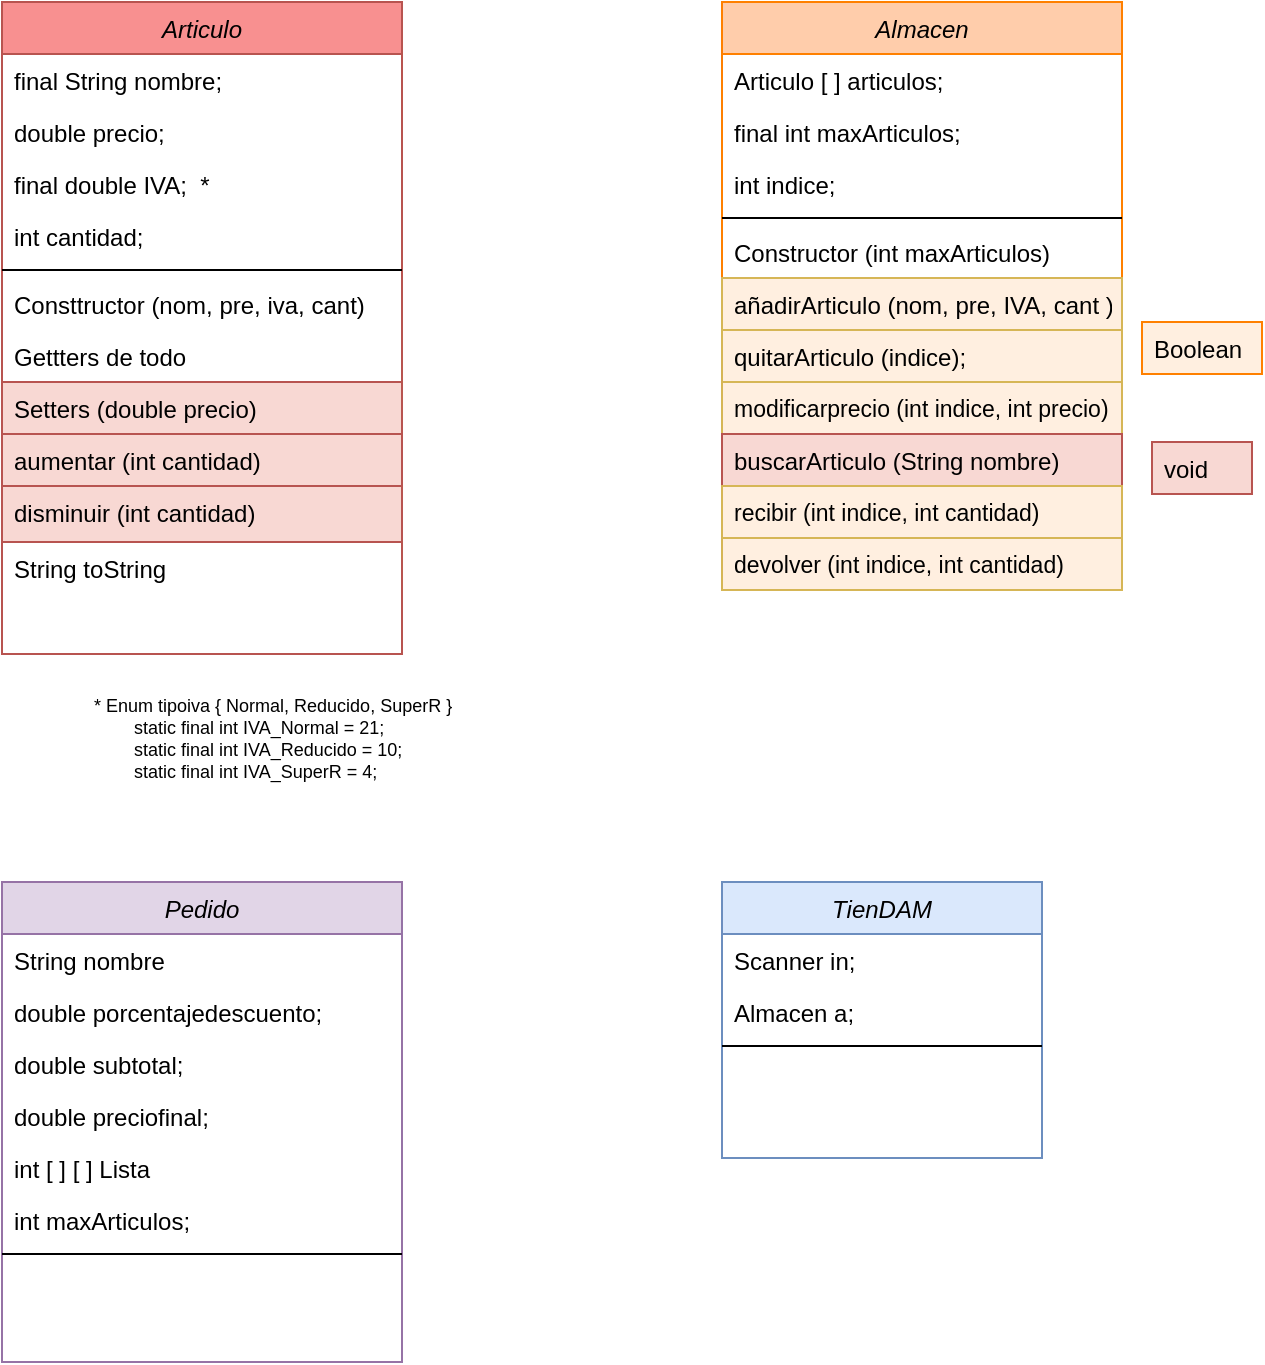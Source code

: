 <mxfile version="21.2.4" type="github">
  <diagram id="C5RBs43oDa-KdzZeNtuy" name="Page-1">
    <mxGraphModel dx="1120" dy="494" grid="1" gridSize="10" guides="1" tooltips="1" connect="1" arrows="1" fold="1" page="1" pageScale="1" pageWidth="827" pageHeight="1169" math="0" shadow="0">
      <root>
        <mxCell id="WIyWlLk6GJQsqaUBKTNV-0" />
        <mxCell id="WIyWlLk6GJQsqaUBKTNV-1" parent="WIyWlLk6GJQsqaUBKTNV-0" />
        <mxCell id="zkfFHV4jXpPFQw0GAbJ--0" value="Articulo" style="swimlane;fontStyle=2;align=center;verticalAlign=top;childLayout=stackLayout;horizontal=1;startSize=26;horizontalStack=0;resizeParent=1;resizeLast=0;collapsible=1;marginBottom=0;rounded=0;shadow=0;strokeWidth=1;fillColor=#F89090;strokeColor=#b85450;" parent="WIyWlLk6GJQsqaUBKTNV-1" vertex="1">
          <mxGeometry x="120" y="40" width="200" height="326" as="geometry">
            <mxRectangle x="230" y="140" width="160" height="26" as="alternateBounds" />
          </mxGeometry>
        </mxCell>
        <mxCell id="zkfFHV4jXpPFQw0GAbJ--1" value="final String nombre;" style="text;align=left;verticalAlign=top;spacingLeft=4;spacingRight=4;overflow=hidden;rotatable=0;points=[[0,0.5],[1,0.5]];portConstraint=eastwest;" parent="zkfFHV4jXpPFQw0GAbJ--0" vertex="1">
          <mxGeometry y="26" width="200" height="26" as="geometry" />
        </mxCell>
        <mxCell id="zkfFHV4jXpPFQw0GAbJ--2" value="double precio;" style="text;align=left;verticalAlign=top;spacingLeft=4;spacingRight=4;overflow=hidden;rotatable=0;points=[[0,0.5],[1,0.5]];portConstraint=eastwest;rounded=0;shadow=0;html=0;" parent="zkfFHV4jXpPFQw0GAbJ--0" vertex="1">
          <mxGeometry y="52" width="200" height="26" as="geometry" />
        </mxCell>
        <mxCell id="UgTK0vfiv1B_xGyF4S4M-23" value="final double IVA;  *" style="text;align=left;verticalAlign=top;spacingLeft=4;spacingRight=4;overflow=hidden;rotatable=0;points=[[0,0.5],[1,0.5]];portConstraint=eastwest;rounded=0;shadow=0;html=0;" parent="zkfFHV4jXpPFQw0GAbJ--0" vertex="1">
          <mxGeometry y="78" width="200" height="26" as="geometry" />
        </mxCell>
        <mxCell id="UgTK0vfiv1B_xGyF4S4M-18" value="int cantidad;" style="text;align=left;verticalAlign=top;spacingLeft=4;spacingRight=4;overflow=hidden;rotatable=0;points=[[0,0.5],[1,0.5]];portConstraint=eastwest;rounded=0;shadow=0;html=0;" parent="zkfFHV4jXpPFQw0GAbJ--0" vertex="1">
          <mxGeometry y="104" width="200" height="26" as="geometry" />
        </mxCell>
        <mxCell id="zkfFHV4jXpPFQw0GAbJ--4" value="" style="line;html=1;strokeWidth=1;align=left;verticalAlign=middle;spacingTop=-1;spacingLeft=3;spacingRight=3;rotatable=0;labelPosition=right;points=[];portConstraint=eastwest;" parent="zkfFHV4jXpPFQw0GAbJ--0" vertex="1">
          <mxGeometry y="130" width="200" height="8" as="geometry" />
        </mxCell>
        <mxCell id="UgTK0vfiv1B_xGyF4S4M-29" value="Consttructor (nom, pre, iva, cant)" style="text;align=left;verticalAlign=top;spacingLeft=4;spacingRight=4;overflow=hidden;rotatable=0;points=[[0,0.5],[1,0.5]];portConstraint=eastwest;rounded=0;shadow=0;html=0;" parent="zkfFHV4jXpPFQw0GAbJ--0" vertex="1">
          <mxGeometry y="138" width="200" height="26" as="geometry" />
        </mxCell>
        <mxCell id="UgTK0vfiv1B_xGyF4S4M-30" value="Gettters de todo" style="text;align=left;verticalAlign=top;spacingLeft=4;spacingRight=4;overflow=hidden;rotatable=0;points=[[0,0.5],[1,0.5]];portConstraint=eastwest;rounded=0;shadow=0;html=0;" parent="zkfFHV4jXpPFQw0GAbJ--0" vertex="1">
          <mxGeometry y="164" width="200" height="26" as="geometry" />
        </mxCell>
        <mxCell id="UgTK0vfiv1B_xGyF4S4M-31" value="Setters (double precio)" style="text;align=left;verticalAlign=top;spacingLeft=4;spacingRight=4;overflow=hidden;rotatable=0;points=[[0,0.5],[1,0.5]];portConstraint=eastwest;rounded=0;shadow=0;html=0;fillColor=#F8D8D3;strokeColor=#b85450;" parent="zkfFHV4jXpPFQw0GAbJ--0" vertex="1">
          <mxGeometry y="190" width="200" height="26" as="geometry" />
        </mxCell>
        <mxCell id="UgTK0vfiv1B_xGyF4S4M-32" value="aumentar (int cantidad)" style="text;align=left;verticalAlign=top;spacingLeft=4;spacingRight=4;overflow=hidden;rotatable=0;points=[[0,0.5],[1,0.5]];portConstraint=eastwest;rounded=0;shadow=0;html=0;fillColor=#F8D8D3;strokeColor=#b85450;" parent="zkfFHV4jXpPFQw0GAbJ--0" vertex="1">
          <mxGeometry y="216" width="200" height="26" as="geometry" />
        </mxCell>
        <mxCell id="UgTK0vfiv1B_xGyF4S4M-33" value="disminuir (int cantidad)" style="text;align=left;verticalAlign=top;spacingLeft=4;spacingRight=4;overflow=hidden;rotatable=0;points=[[0,0.5],[1,0.5]];portConstraint=eastwest;rounded=0;shadow=0;html=0;fillColor=#F8D8D3;strokeColor=#b85450;" parent="zkfFHV4jXpPFQw0GAbJ--0" vertex="1">
          <mxGeometry y="242" width="200" height="28" as="geometry" />
        </mxCell>
        <mxCell id="UgTK0vfiv1B_xGyF4S4M-34" value="String toString" style="text;align=left;verticalAlign=top;spacingLeft=4;spacingRight=4;overflow=hidden;rotatable=0;points=[[0,0.5],[1,0.5]];portConstraint=eastwest;rounded=0;shadow=0;html=0;" parent="zkfFHV4jXpPFQw0GAbJ--0" vertex="1">
          <mxGeometry y="270" width="200" height="26" as="geometry" />
        </mxCell>
        <mxCell id="UgTK0vfiv1B_xGyF4S4M-0" value="TienDAM" style="swimlane;fontStyle=2;align=center;verticalAlign=top;childLayout=stackLayout;horizontal=1;startSize=26;horizontalStack=0;resizeParent=1;resizeLast=0;collapsible=1;marginBottom=0;rounded=0;shadow=0;strokeWidth=1;fillColor=#dae8fc;strokeColor=#6c8ebf;" parent="WIyWlLk6GJQsqaUBKTNV-1" vertex="1">
          <mxGeometry x="480" y="480" width="160" height="138" as="geometry">
            <mxRectangle x="230" y="140" width="160" height="26" as="alternateBounds" />
          </mxGeometry>
        </mxCell>
        <mxCell id="UgTK0vfiv1B_xGyF4S4M-1" value="Scanner in;" style="text;align=left;verticalAlign=top;spacingLeft=4;spacingRight=4;overflow=hidden;rotatable=0;points=[[0,0.5],[1,0.5]];portConstraint=eastwest;" parent="UgTK0vfiv1B_xGyF4S4M-0" vertex="1">
          <mxGeometry y="26" width="160" height="26" as="geometry" />
        </mxCell>
        <mxCell id="UgTK0vfiv1B_xGyF4S4M-39" value="Almacen a;" style="text;align=left;verticalAlign=top;spacingLeft=4;spacingRight=4;overflow=hidden;rotatable=0;points=[[0,0.5],[1,0.5]];portConstraint=eastwest;" parent="UgTK0vfiv1B_xGyF4S4M-0" vertex="1">
          <mxGeometry y="52" width="160" height="26" as="geometry" />
        </mxCell>
        <mxCell id="UgTK0vfiv1B_xGyF4S4M-4" value="" style="line;html=1;strokeWidth=1;align=left;verticalAlign=middle;spacingTop=-1;spacingLeft=3;spacingRight=3;rotatable=0;labelPosition=right;points=[];portConstraint=eastwest;" parent="UgTK0vfiv1B_xGyF4S4M-0" vertex="1">
          <mxGeometry y="78" width="160" height="8" as="geometry" />
        </mxCell>
        <mxCell id="UgTK0vfiv1B_xGyF4S4M-6" value="Almacen" style="swimlane;fontStyle=2;align=center;verticalAlign=top;childLayout=stackLayout;horizontal=1;startSize=26;horizontalStack=0;resizeParent=1;resizeLast=0;collapsible=1;marginBottom=0;rounded=0;shadow=0;strokeWidth=1;fillColor=#FFCDAB;strokeColor=#FF8000;" parent="WIyWlLk6GJQsqaUBKTNV-1" vertex="1">
          <mxGeometry x="480" y="40" width="200" height="294" as="geometry">
            <mxRectangle x="230" y="140" width="160" height="26" as="alternateBounds" />
          </mxGeometry>
        </mxCell>
        <mxCell id="UgTK0vfiv1B_xGyF4S4M-9" value="Articulo [ ] articulos;" style="text;align=left;verticalAlign=top;spacingLeft=4;spacingRight=4;overflow=hidden;rotatable=0;points=[[0,0.5],[1,0.5]];portConstraint=eastwest;rounded=0;shadow=0;html=0;" parent="UgTK0vfiv1B_xGyF4S4M-6" vertex="1">
          <mxGeometry y="26" width="200" height="26" as="geometry" />
        </mxCell>
        <mxCell id="UgTK0vfiv1B_xGyF4S4M-24" value="final int maxArticulos;" style="text;align=left;verticalAlign=top;spacingLeft=4;spacingRight=4;overflow=hidden;rotatable=0;points=[[0,0.5],[1,0.5]];portConstraint=eastwest;rounded=0;shadow=0;html=0;" parent="UgTK0vfiv1B_xGyF4S4M-6" vertex="1">
          <mxGeometry y="52" width="200" height="26" as="geometry" />
        </mxCell>
        <mxCell id="UgTK0vfiv1B_xGyF4S4M-36" value="int indice;" style="text;align=left;verticalAlign=top;spacingLeft=4;spacingRight=4;overflow=hidden;rotatable=0;points=[[0,0.5],[1,0.5]];portConstraint=eastwest;rounded=0;shadow=0;html=0;" parent="UgTK0vfiv1B_xGyF4S4M-6" vertex="1">
          <mxGeometry y="78" width="200" height="26" as="geometry" />
        </mxCell>
        <mxCell id="UgTK0vfiv1B_xGyF4S4M-10" value="" style="line;html=1;strokeWidth=1;align=left;verticalAlign=middle;spacingTop=-1;spacingLeft=3;spacingRight=3;rotatable=0;labelPosition=right;points=[];portConstraint=eastwest;" parent="UgTK0vfiv1B_xGyF4S4M-6" vertex="1">
          <mxGeometry y="104" width="200" height="8" as="geometry" />
        </mxCell>
        <mxCell id="UgTK0vfiv1B_xGyF4S4M-35" value="Constructor (int maxArticulos)" style="text;align=left;verticalAlign=top;spacingLeft=4;spacingRight=4;overflow=hidden;rotatable=0;points=[[0,0.5],[1,0.5]];portConstraint=eastwest;rounded=0;shadow=0;html=0;" parent="UgTK0vfiv1B_xGyF4S4M-6" vertex="1">
          <mxGeometry y="112" width="200" height="26" as="geometry" />
        </mxCell>
        <mxCell id="UgTK0vfiv1B_xGyF4S4M-37" value="añadirArticulo (nom, pre, IVA, cant );" style="text;align=left;verticalAlign=top;spacingLeft=4;spacingRight=4;overflow=hidden;rotatable=0;points=[[0,0.5],[1,0.5]];portConstraint=eastwest;rounded=0;shadow=0;html=0;fillColor=#FFEFE0;strokeColor=#d6b656;gradientColor=none;" parent="UgTK0vfiv1B_xGyF4S4M-6" vertex="1">
          <mxGeometry y="138" width="200" height="26" as="geometry" />
        </mxCell>
        <mxCell id="UgTK0vfiv1B_xGyF4S4M-38" value="quitarArticulo (indice);" style="text;align=left;verticalAlign=top;spacingLeft=4;spacingRight=4;overflow=hidden;rotatable=0;points=[[0,0.5],[1,0.5]];portConstraint=eastwest;rounded=0;shadow=0;html=0;fillColor=#FFEFE0;strokeColor=#d6b656;gradientColor=none;" parent="UgTK0vfiv1B_xGyF4S4M-6" vertex="1">
          <mxGeometry y="164" width="200" height="26" as="geometry" />
        </mxCell>
        <mxCell id="UgTK0vfiv1B_xGyF4S4M-40" value="modificarprecio (int indice, int precio)" style="text;align=left;verticalAlign=top;spacingLeft=4;spacingRight=4;overflow=hidden;rotatable=0;points=[[0,0.5],[1,0.5]];portConstraint=eastwest;rounded=0;shadow=0;html=0;fontSize=11.5;fillColor=#FFEFE0;strokeColor=#d6b656;gradientColor=none;" parent="UgTK0vfiv1B_xGyF4S4M-6" vertex="1">
          <mxGeometry y="190" width="200" height="26" as="geometry" />
        </mxCell>
        <mxCell id="UgTK0vfiv1B_xGyF4S4M-41" value="buscarArticulo (String nombre)" style="text;align=left;verticalAlign=top;spacingLeft=4;spacingRight=4;overflow=hidden;rotatable=0;points=[[0,0.5],[1,0.5]];portConstraint=eastwest;rounded=0;shadow=0;html=0;fillColor=#F8D8D3;strokeColor=#b85450;" parent="UgTK0vfiv1B_xGyF4S4M-6" vertex="1">
          <mxGeometry y="216" width="200" height="26" as="geometry" />
        </mxCell>
        <mxCell id="UgTK0vfiv1B_xGyF4S4M-43" value="recibir (int indice, int cantidad)" style="text;align=left;verticalAlign=top;spacingLeft=4;spacingRight=4;overflow=hidden;rotatable=0;points=[[0,0.5],[1,0.5]];portConstraint=eastwest;rounded=0;shadow=0;html=0;fontSize=11.5;fillColor=#FFEFE0;strokeColor=#d6b656;" parent="UgTK0vfiv1B_xGyF4S4M-6" vertex="1">
          <mxGeometry y="242" width="200" height="26" as="geometry" />
        </mxCell>
        <mxCell id="UgTK0vfiv1B_xGyF4S4M-44" value="devolver (int indice, int cantidad)" style="text;align=left;verticalAlign=top;spacingLeft=4;spacingRight=4;overflow=hidden;rotatable=0;points=[[0,0.5],[1,0.5]];portConstraint=eastwest;rounded=0;shadow=0;html=0;fontSize=11.5;fillColor=#FFEFE0;strokeColor=#d6b656;" parent="UgTK0vfiv1B_xGyF4S4M-6" vertex="1">
          <mxGeometry y="268" width="200" height="26" as="geometry" />
        </mxCell>
        <mxCell id="UgTK0vfiv1B_xGyF4S4M-12" value="Pedido" style="swimlane;fontStyle=2;align=center;verticalAlign=top;childLayout=stackLayout;horizontal=1;startSize=26;horizontalStack=0;resizeParent=1;resizeLast=0;collapsible=1;marginBottom=0;rounded=0;shadow=0;strokeWidth=1;fillColor=#e1d5e7;strokeColor=#9673a6;" parent="WIyWlLk6GJQsqaUBKTNV-1" vertex="1">
          <mxGeometry x="120" y="480" width="200" height="240" as="geometry">
            <mxRectangle x="230" y="140" width="160" height="26" as="alternateBounds" />
          </mxGeometry>
        </mxCell>
        <mxCell id="UgTK0vfiv1B_xGyF4S4M-13" value="String nombre" style="text;align=left;verticalAlign=top;spacingLeft=4;spacingRight=4;overflow=hidden;rotatable=0;points=[[0,0.5],[1,0.5]];portConstraint=eastwest;" parent="UgTK0vfiv1B_xGyF4S4M-12" vertex="1">
          <mxGeometry y="26" width="200" height="26" as="geometry" />
        </mxCell>
        <mxCell id="UgTK0vfiv1B_xGyF4S4M-25" value="double porcentajedescuento;" style="text;align=left;verticalAlign=top;spacingLeft=4;spacingRight=4;overflow=hidden;rotatable=0;points=[[0,0.5],[1,0.5]];portConstraint=eastwest;" parent="UgTK0vfiv1B_xGyF4S4M-12" vertex="1">
          <mxGeometry y="52" width="200" height="26" as="geometry" />
        </mxCell>
        <mxCell id="UgTK0vfiv1B_xGyF4S4M-26" value="double subtotal;" style="text;align=left;verticalAlign=top;spacingLeft=4;spacingRight=4;overflow=hidden;rotatable=0;points=[[0,0.5],[1,0.5]];portConstraint=eastwest;" parent="UgTK0vfiv1B_xGyF4S4M-12" vertex="1">
          <mxGeometry y="78" width="200" height="26" as="geometry" />
        </mxCell>
        <mxCell id="UgTK0vfiv1B_xGyF4S4M-27" value="double preciofinal;" style="text;align=left;verticalAlign=top;spacingLeft=4;spacingRight=4;overflow=hidden;rotatable=0;points=[[0,0.5],[1,0.5]];portConstraint=eastwest;" parent="UgTK0vfiv1B_xGyF4S4M-12" vertex="1">
          <mxGeometry y="104" width="200" height="26" as="geometry" />
        </mxCell>
        <mxCell id="UgTK0vfiv1B_xGyF4S4M-28" value="int [ ] [ ] Lista" style="text;align=left;verticalAlign=top;spacingLeft=4;spacingRight=4;overflow=hidden;rotatable=0;points=[[0,0.5],[1,0.5]];portConstraint=eastwest;" parent="UgTK0vfiv1B_xGyF4S4M-12" vertex="1">
          <mxGeometry y="130" width="200" height="26" as="geometry" />
        </mxCell>
        <mxCell id="UgTK0vfiv1B_xGyF4S4M-46" value="int maxArticulos;" style="text;align=left;verticalAlign=top;spacingLeft=4;spacingRight=4;overflow=hidden;rotatable=0;points=[[0,0.5],[1,0.5]];portConstraint=eastwest;" parent="UgTK0vfiv1B_xGyF4S4M-12" vertex="1">
          <mxGeometry y="156" width="200" height="26" as="geometry" />
        </mxCell>
        <mxCell id="UgTK0vfiv1B_xGyF4S4M-16" value="" style="line;html=1;strokeWidth=1;align=left;verticalAlign=middle;spacingTop=-1;spacingLeft=3;spacingRight=3;rotatable=0;labelPosition=right;points=[];portConstraint=eastwest;" parent="UgTK0vfiv1B_xGyF4S4M-12" vertex="1">
          <mxGeometry y="182" width="200" height="8" as="geometry" />
        </mxCell>
        <mxCell id="zkfFHV4jXpPFQw0GAbJ--3" value="* Enum tipoiva { Normal, Reducido, SuperR }&#xa;        static final int IVA_Normal = 21;&#xa;        static final int IVA_Reducido = 10;&#xa;        static final int IVA_SuperR = 4;" style="text;align=left;verticalAlign=top;spacingLeft=4;spacingRight=4;overflow=hidden;rotatable=0;points=[[0,0.5],[1,0.5]];portConstraint=eastwest;rounded=0;shadow=0;html=0;fontSize=9;" parent="WIyWlLk6GJQsqaUBKTNV-1" vertex="1">
          <mxGeometry x="160" y="380" width="190" height="60" as="geometry" />
        </mxCell>
        <mxCell id="UgTK0vfiv1B_xGyF4S4M-42" value="Boolean" style="text;align=left;verticalAlign=top;spacingLeft=4;spacingRight=4;overflow=hidden;rotatable=0;points=[[0,0.5],[1,0.5]];portConstraint=eastwest;rounded=0;shadow=0;html=0;fillColor=#FFEFE0;strokeColor=#FF8000;strokeWidth=1;" parent="WIyWlLk6GJQsqaUBKTNV-1" vertex="1">
          <mxGeometry x="690" y="200" width="60" height="26" as="geometry" />
        </mxCell>
        <mxCell id="UgTK0vfiv1B_xGyF4S4M-45" value="void" style="text;align=left;verticalAlign=top;spacingLeft=4;spacingRight=4;overflow=hidden;rotatable=0;points=[[0,0.5],[1,0.5]];portConstraint=eastwest;rounded=0;shadow=0;html=0;fillColor=#F8D8D3;strokeColor=#b85450;" parent="WIyWlLk6GJQsqaUBKTNV-1" vertex="1">
          <mxGeometry x="695" y="260" width="50" height="26" as="geometry" />
        </mxCell>
      </root>
    </mxGraphModel>
  </diagram>
</mxfile>
